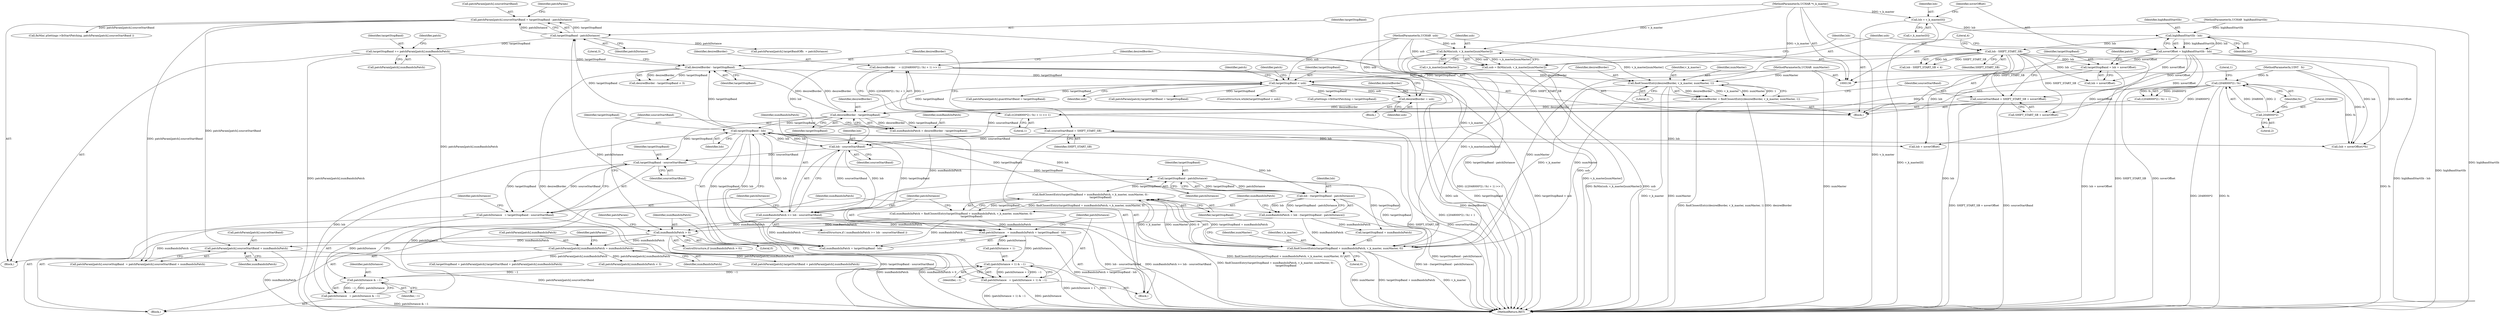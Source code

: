 digraph "0_Android_8e3be529372892e20ccf196809bc73276c822189_0@pointer" {
"1000339" [label="(Call,patchParam[patch].sourceStartBand + numBandsInPatch)"];
"1000310" [label="(Call,patchParam[patch].sourceStartBand = targetStopBand - patchDistance)"];
"1000316" [label="(Call,targetStopBand - patchDistance)"];
"1000295" [label="(Call,targetStopBand - lsb)"];
"1000282" [label="(Call,findClosestEntry(targetStopBand + numBandsInPatch, v_k_master, numMaster, 0) -\n                        targetStopBand)"];
"1000283" [label="(Call,findClosestEntry(targetStopBand + numBandsInPatch, v_k_master, numMaster, 0))"];
"1000277" [label="(Call,targetStopBand - patchDistance)"];
"1000265" [label="(Call,targetStopBand - sourceStartBand)"];
"1000253" [label="(Call,desiredBorder - targetStopBand)"];
"1000360" [label="(Call,desiredBorder - targetStopBand)"];
"1000346" [label="(Call,targetStopBand += patchParam[patch].numBandsInPatch)"];
"1000326" [label="(Call,patchParam[patch].numBandsInPatch = numBandsInPatch)"];
"1000306" [label="(Call,numBandsInPatch > 0)"];
"1000257" [label="(Call,numBandsInPatch >= lsb - sourceStartBand)"];
"1000251" [label="(Call,numBandsInPatch = desiredBorder - targetStopBand)"];
"1000259" [label="(Call,lsb - sourceStartBand)"];
"1000187" [label="(Call,lsb - SHIFT_START_SB)"];
"1000173" [label="(Call,highBandStartSb - lsb)"];
"1000138" [label="(MethodParameterIn,UCHAR  highBandStartSb)"];
"1000165" [label="(Call,lsb = v_k_master[0])"];
"1000139" [label="(MethodParameterIn,UCHAR *v_k_master)"];
"1000355" [label="(Call,sourceStartBand = SHIFT_START_SB)"];
"1000212" [label="(Call,sourceStartBand = SHIFT_START_SB + xoverOffset)"];
"1000171" [label="(Call,xoverOffset = highBandStartSb - lsb)"];
"1000280" [label="(Call,numBandsInPatch = findClosestEntry(targetStopBand + numBandsInPatch, v_k_master, numMaster, 0) -\n                        targetStopBand)"];
"1000205" [label="(Call,desiredBorder = findClosestEntry(desiredBorder, v_k_master, numMaster, 1))"];
"1000207" [label="(Call,findClosestEntry(desiredBorder, v_k_master, numMaster, 1))"];
"1000194" [label="(Call,desiredBorder    = (((2048000*2) / fs) + 1) >> 1)"];
"1000196" [label="(Call,(((2048000*2) / fs) + 1) >> 1)"];
"1000198" [label="(Call,(2048000*2) / fs)"];
"1000199" [label="(Call,2048000*2)"];
"1000144" [label="(MethodParameterIn,UINT   fs)"];
"1000180" [label="(Call,fixMin(usb, v_k_master[numMaster]))"];
"1000143" [label="(MethodParameterIn,UCHAR  usb)"];
"1000140" [label="(MethodParameterIn,UCHAR  numMaster)"];
"1000365" [label="(Call,desiredBorder = usb)"];
"1000226" [label="(Call,targetStopBand < usb)"];
"1000217" [label="(Call,targetStopBand = lsb + xoverOffset)"];
"1000178" [label="(Call,usb = fixMin(usb, v_k_master[numMaster]))"];
"1000268" [label="(Call,patchDistance   = patchDistance & ~1)"];
"1000270" [label="(Call,patchDistance & ~1)"];
"1000263" [label="(Call,patchDistance   = targetStopBand - sourceStartBand)"];
"1000300" [label="(Call,(patchDistance + 1) & ~1)"];
"1000291" [label="(Call,patchDistance   = numBandsInPatch + targetStopBand - lsb)"];
"1000273" [label="(Call,numBandsInPatch = lsb - (targetStopBand - patchDistance))"];
"1000275" [label="(Call,lsb - (targetStopBand - patchDistance))"];
"1000298" [label="(Call,patchDistance   = (patchDistance + 1) & ~1)"];
"1000265" [label="(Call,targetStopBand - sourceStartBand)"];
"1000171" [label="(Call,xoverOffset = highBandStartSb - lsb)"];
"1000267" [label="(Identifier,sourceStartBand)"];
"1000252" [label="(Identifier,numBandsInPatch)"];
"1000167" [label="(Call,v_k_master[0])"];
"1000269" [label="(Identifier,patchDistance)"];
"1000309" [label="(Block,)"];
"1000226" [label="(Call,targetStopBand < usb)"];
"1000375" [label="(Call,patchParam[patch].numBandsInPatch < 3)"];
"1000290" [label="(Identifier,targetStopBand)"];
"1000360" [label="(Call,desiredBorder - targetStopBand)"];
"1000299" [label="(Identifier,patchDistance)"];
"1000340" [label="(Call,patchParam[patch].sourceStartBand)"];
"1000251" [label="(Call,numBandsInPatch = desiredBorder - targetStopBand)"];
"1000311" [label="(Call,patchParam[patch].sourceStartBand)"];
"1000166" [label="(Identifier,lsb)"];
"1000270" [label="(Call,patchDistance & ~1)"];
"1000292" [label="(Identifier,patchDistance)"];
"1000181" [label="(Identifier,usb)"];
"1000362" [label="(Identifier,targetStopBand)"];
"1000260" [label="(Identifier,lsb)"];
"1000144" [label="(MethodParameterIn,UINT   fs)"];
"1000347" [label="(Identifier,targetStopBand)"];
"1000438" [label="(Call,fixMin( pSettings->lbStartPatching, patchParam[patch].sourceStartBand ))"];
"1000293" [label="(Call,numBandsInPatch + targetStopBand - lsb)"];
"1000218" [label="(Identifier,targetStopBand)"];
"1000194" [label="(Call,desiredBorder    = (((2048000*2) / fs) + 1) >> 1)"];
"1000189" [label="(Identifier,SHIFT_START_SB)"];
"1000138" [label="(MethodParameterIn,UCHAR  highBandStartSb)"];
"1000300" [label="(Call,(patchDistance + 1) & ~1)"];
"1000288" [label="(Identifier,numMaster)"];
"1000227" [label="(Identifier,targetStopBand)"];
"1000305" [label="(ControlStructure,if (numBandsInPatch > 0))"];
"1000187" [label="(Call,lsb - SHIFT_START_SB)"];
"1000180" [label="(Call,fixMin(usb, v_k_master[numMaster]))"];
"1000307" [label="(Identifier,numBandsInPatch)"];
"1000202" [label="(Identifier,fs)"];
"1000200" [label="(Literal,2048000)"];
"1000359" [label="(Call,desiredBorder - targetStopBand < 3)"];
"1000237" [label="(Call,patchParam[patch].guardStartBand = targetStopBand)"];
"1000211" [label="(Literal,1)"];
"1000279" [label="(Identifier,patchDistance)"];
"1000310" [label="(Call,patchParam[patch].sourceStartBand = targetStopBand - patchDistance)"];
"1000287" [label="(Identifier,v_k_master)"];
"1000255" [label="(Identifier,targetStopBand)"];
"1000201" [label="(Literal,2)"];
"1000327" [label="(Call,patchParam[patch].numBandsInPatch)"];
"1000264" [label="(Identifier,patchDistance)"];
"1000336" [label="(Identifier,patchParam)"];
"1000182" [label="(Call,v_k_master[numMaster])"];
"1000295" [label="(Call,targetStopBand - lsb)"];
"1000217" [label="(Call,targetStopBand = lsb + xoverOffset)"];
"1000244" [label="(Call,patchParam[patch].targetStartBand = targetStopBand)"];
"1000206" [label="(Identifier,desiredBorder)"];
"1000213" [label="(Identifier,sourceStartBand)"];
"1000308" [label="(Literal,0)"];
"1000229" [label="(Block,)"];
"1000332" [label="(Identifier,numBandsInPatch)"];
"1000209" [label="(Identifier,v_k_master)"];
"1000272" [label="(Identifier,~1)"];
"1000313" [label="(Identifier,patchParam)"];
"1000291" [label="(Call,patchDistance   = numBandsInPatch + targetStopBand - lsb)"];
"1000316" [label="(Call,targetStopBand - patchDistance)"];
"1000145" [label="(Block,)"];
"1000178" [label="(Call,usb = fixMin(usb, v_k_master[numMaster]))"];
"1000369" [label="(Identifier,patch)"];
"1000348" [label="(Call,patchParam[patch].numBandsInPatch)"];
"1000283" [label="(Call,findClosestEntry(targetStopBand + numBandsInPatch, v_k_master, numMaster, 0))"];
"1000175" [label="(Identifier,lsb)"];
"1000322" [label="(Identifier,patchParam)"];
"1000346" [label="(Call,targetStopBand += patchParam[patch].numBandsInPatch)"];
"1000225" [label="(ControlStructure,while(targetStopBand < usb))"];
"1000263" [label="(Call,patchDistance   = targetStopBand - sourceStartBand)"];
"1000498" [label="(Call,(lsb + xoverOffset)*fs)"];
"1000199" [label="(Call,2048000*2)"];
"1000366" [label="(Identifier,desiredBorder)"];
"1000143" [label="(MethodParameterIn,UCHAR  usb)"];
"1000318" [label="(Identifier,patchDistance)"];
"1000261" [label="(Identifier,sourceStartBand)"];
"1000174" [label="(Identifier,highBandStartSb)"];
"1000254" [label="(Identifier,desiredBorder)"];
"1000271" [label="(Identifier,patchDistance)"];
"1000284" [label="(Call,targetStopBand + numBandsInPatch)"];
"1000232" [label="(Identifier,patch)"];
"1000355" [label="(Call,sourceStartBand = SHIFT_START_SB)"];
"1000210" [label="(Identifier,numMaster)"];
"1000179" [label="(Identifier,usb)"];
"1000195" [label="(Identifier,desiredBorder)"];
"1000203" [label="(Literal,1)"];
"1000273" [label="(Call,numBandsInPatch = lsb - (targetStopBand - patchDistance))"];
"1000257" [label="(Call,numBandsInPatch >= lsb - sourceStartBand)"];
"1000367" [label="(Identifier,usb)"];
"1000339" [label="(Call,patchParam[patch].sourceStartBand + numBandsInPatch)"];
"1000333" [label="(Call,patchParam[patch].sourceStopBand  = patchParam[patch].sourceStartBand + numBandsInPatch)"];
"1000205" [label="(Call,desiredBorder = findClosestEntry(desiredBorder, v_k_master, numMaster, 1))"];
"1000173" [label="(Call,highBandStartSb - lsb)"];
"1000276" [label="(Identifier,lsb)"];
"1000317" [label="(Identifier,targetStopBand)"];
"1000319" [label="(Call,patchParam[patch].targetBandOffs  = patchDistance)"];
"1000268" [label="(Call,patchDistance   = patchDistance & ~1)"];
"1000223" [label="(Identifier,patch)"];
"1000186" [label="(Call,lsb - SHIFT_START_SB < 4)"];
"1000580" [label="(MethodReturn,RET)"];
"1000274" [label="(Identifier,numBandsInPatch)"];
"1000139" [label="(MethodParameterIn,UCHAR *v_k_master)"];
"1000297" [label="(Identifier,lsb)"];
"1000190" [label="(Literal,4)"];
"1000266" [label="(Identifier,targetStopBand)"];
"1000212" [label="(Call,sourceStartBand = SHIFT_START_SB + xoverOffset)"];
"1000196" [label="(Call,(((2048000*2) / fs) + 1) >> 1)"];
"1000298" [label="(Call,patchDistance   = (patchDistance + 1) & ~1)"];
"1000499" [label="(Call,lsb + xoverOffset)"];
"1000259" [label="(Call,lsb - sourceStartBand)"];
"1000277" [label="(Call,targetStopBand - patchDistance)"];
"1000304" [label="(Identifier,~1)"];
"1000281" [label="(Identifier,numBandsInPatch)"];
"1000253" [label="(Call,desiredBorder - targetStopBand)"];
"1000280" [label="(Call,numBandsInPatch = findClosestEntry(targetStopBand + numBandsInPatch, v_k_master, numMaster, 0) -\n                        targetStopBand)"];
"1000345" [label="(Identifier,numBandsInPatch)"];
"1000140" [label="(MethodParameterIn,UCHAR  numMaster)"];
"1000306" [label="(Call,numBandsInPatch > 0)"];
"1000354" [label="(Identifier,patch)"];
"1000198" [label="(Call,(2048000*2) / fs)"];
"1000289" [label="(Literal,0)"];
"1000219" [label="(Call,lsb + xoverOffset)"];
"1000262" [label="(Block,)"];
"1000364" [label="(Block,)"];
"1000165" [label="(Call,lsb = v_k_master[0])"];
"1000172" [label="(Identifier,xoverOffset)"];
"1000204" [label="(Literal,1)"];
"1000412" [label="(Call,pSettings->lbStartPatching = targetStopBand)"];
"1000278" [label="(Identifier,targetStopBand)"];
"1000363" [label="(Literal,3)"];
"1000228" [label="(Identifier,usb)"];
"1000357" [label="(Identifier,SHIFT_START_SB)"];
"1000387" [label="(Call,patchParam[patch].targetStartBand + patchParam[patch].numBandsInPatch)"];
"1000197" [label="(Call,((2048000*2) / fs) + 1)"];
"1000356" [label="(Identifier,sourceStartBand)"];
"1000188" [label="(Identifier,lsb)"];
"1000365" [label="(Call,desiredBorder = usb)"];
"1000258" [label="(Identifier,numBandsInPatch)"];
"1000282" [label="(Call,findClosestEntry(targetStopBand + numBandsInPatch, v_k_master, numMaster, 0) -\n                        targetStopBand)"];
"1000275" [label="(Call,lsb - (targetStopBand - patchDistance))"];
"1000208" [label="(Identifier,desiredBorder)"];
"1000296" [label="(Identifier,targetStopBand)"];
"1000256" [label="(ControlStructure,if ( numBandsInPatch >= lsb - sourceStartBand ))"];
"1000214" [label="(Call,SHIFT_START_SB + xoverOffset)"];
"1000301" [label="(Call,patchDistance + 1)"];
"1000385" [label="(Call,targetStopBand = patchParam[patch].targetStartBand + patchParam[patch].numBandsInPatch)"];
"1000361" [label="(Identifier,desiredBorder)"];
"1000326" [label="(Call,patchParam[patch].numBandsInPatch = numBandsInPatch)"];
"1000207" [label="(Call,findClosestEntry(desiredBorder, v_k_master, numMaster, 1))"];
"1000339" -> "1000333"  [label="AST: "];
"1000339" -> "1000345"  [label="CFG: "];
"1000340" -> "1000339"  [label="AST: "];
"1000345" -> "1000339"  [label="AST: "];
"1000333" -> "1000339"  [label="CFG: "];
"1000339" -> "1000580"  [label="DDG: patchParam[patch].sourceStartBand"];
"1000339" -> "1000580"  [label="DDG: numBandsInPatch"];
"1000310" -> "1000339"  [label="DDG: patchParam[patch].sourceStartBand"];
"1000306" -> "1000339"  [label="DDG: numBandsInPatch"];
"1000310" -> "1000309"  [label="AST: "];
"1000310" -> "1000316"  [label="CFG: "];
"1000311" -> "1000310"  [label="AST: "];
"1000316" -> "1000310"  [label="AST: "];
"1000322" -> "1000310"  [label="CFG: "];
"1000310" -> "1000580"  [label="DDG: targetStopBand - patchDistance"];
"1000316" -> "1000310"  [label="DDG: targetStopBand"];
"1000316" -> "1000310"  [label="DDG: patchDistance"];
"1000310" -> "1000333"  [label="DDG: patchParam[patch].sourceStartBand"];
"1000310" -> "1000438"  [label="DDG: patchParam[patch].sourceStartBand"];
"1000316" -> "1000318"  [label="CFG: "];
"1000317" -> "1000316"  [label="AST: "];
"1000318" -> "1000316"  [label="AST: "];
"1000295" -> "1000316"  [label="DDG: targetStopBand"];
"1000298" -> "1000316"  [label="DDG: patchDistance"];
"1000316" -> "1000319"  [label="DDG: patchDistance"];
"1000316" -> "1000346"  [label="DDG: targetStopBand"];
"1000295" -> "1000293"  [label="AST: "];
"1000295" -> "1000297"  [label="CFG: "];
"1000296" -> "1000295"  [label="AST: "];
"1000297" -> "1000295"  [label="AST: "];
"1000293" -> "1000295"  [label="CFG: "];
"1000295" -> "1000580"  [label="DDG: lsb"];
"1000295" -> "1000259"  [label="DDG: lsb"];
"1000295" -> "1000291"  [label="DDG: targetStopBand"];
"1000295" -> "1000291"  [label="DDG: lsb"];
"1000295" -> "1000293"  [label="DDG: targetStopBand"];
"1000295" -> "1000293"  [label="DDG: lsb"];
"1000282" -> "1000295"  [label="DDG: targetStopBand"];
"1000253" -> "1000295"  [label="DDG: targetStopBand"];
"1000259" -> "1000295"  [label="DDG: lsb"];
"1000275" -> "1000295"  [label="DDG: lsb"];
"1000295" -> "1000360"  [label="DDG: targetStopBand"];
"1000295" -> "1000498"  [label="DDG: lsb"];
"1000295" -> "1000499"  [label="DDG: lsb"];
"1000282" -> "1000280"  [label="AST: "];
"1000282" -> "1000290"  [label="CFG: "];
"1000283" -> "1000282"  [label="AST: "];
"1000290" -> "1000282"  [label="AST: "];
"1000280" -> "1000282"  [label="CFG: "];
"1000282" -> "1000580"  [label="DDG: findClosestEntry(targetStopBand + numBandsInPatch, v_k_master, numMaster, 0)"];
"1000282" -> "1000280"  [label="DDG: findClosestEntry(targetStopBand + numBandsInPatch, v_k_master, numMaster, 0)"];
"1000282" -> "1000280"  [label="DDG: targetStopBand"];
"1000283" -> "1000282"  [label="DDG: targetStopBand + numBandsInPatch"];
"1000283" -> "1000282"  [label="DDG: v_k_master"];
"1000283" -> "1000282"  [label="DDG: numMaster"];
"1000283" -> "1000282"  [label="DDG: 0"];
"1000277" -> "1000282"  [label="DDG: targetStopBand"];
"1000283" -> "1000289"  [label="CFG: "];
"1000284" -> "1000283"  [label="AST: "];
"1000287" -> "1000283"  [label="AST: "];
"1000288" -> "1000283"  [label="AST: "];
"1000289" -> "1000283"  [label="AST: "];
"1000290" -> "1000283"  [label="CFG: "];
"1000283" -> "1000580"  [label="DDG: targetStopBand + numBandsInPatch"];
"1000283" -> "1000580"  [label="DDG: v_k_master"];
"1000283" -> "1000580"  [label="DDG: numMaster"];
"1000277" -> "1000283"  [label="DDG: targetStopBand"];
"1000273" -> "1000283"  [label="DDG: numBandsInPatch"];
"1000180" -> "1000283"  [label="DDG: v_k_master[numMaster]"];
"1000207" -> "1000283"  [label="DDG: v_k_master"];
"1000207" -> "1000283"  [label="DDG: numMaster"];
"1000139" -> "1000283"  [label="DDG: v_k_master"];
"1000140" -> "1000283"  [label="DDG: numMaster"];
"1000277" -> "1000275"  [label="AST: "];
"1000277" -> "1000279"  [label="CFG: "];
"1000278" -> "1000277"  [label="AST: "];
"1000279" -> "1000277"  [label="AST: "];
"1000275" -> "1000277"  [label="CFG: "];
"1000277" -> "1000275"  [label="DDG: targetStopBand"];
"1000277" -> "1000275"  [label="DDG: patchDistance"];
"1000265" -> "1000277"  [label="DDG: targetStopBand"];
"1000268" -> "1000277"  [label="DDG: patchDistance"];
"1000277" -> "1000284"  [label="DDG: targetStopBand"];
"1000265" -> "1000263"  [label="AST: "];
"1000265" -> "1000267"  [label="CFG: "];
"1000266" -> "1000265"  [label="AST: "];
"1000267" -> "1000265"  [label="AST: "];
"1000263" -> "1000265"  [label="CFG: "];
"1000265" -> "1000263"  [label="DDG: targetStopBand"];
"1000265" -> "1000263"  [label="DDG: sourceStartBand"];
"1000253" -> "1000265"  [label="DDG: targetStopBand"];
"1000259" -> "1000265"  [label="DDG: sourceStartBand"];
"1000253" -> "1000251"  [label="AST: "];
"1000253" -> "1000255"  [label="CFG: "];
"1000254" -> "1000253"  [label="AST: "];
"1000255" -> "1000253"  [label="AST: "];
"1000251" -> "1000253"  [label="CFG: "];
"1000253" -> "1000251"  [label="DDG: desiredBorder"];
"1000253" -> "1000251"  [label="DDG: targetStopBand"];
"1000360" -> "1000253"  [label="DDG: desiredBorder"];
"1000205" -> "1000253"  [label="DDG: desiredBorder"];
"1000365" -> "1000253"  [label="DDG: desiredBorder"];
"1000226" -> "1000253"  [label="DDG: targetStopBand"];
"1000253" -> "1000360"  [label="DDG: desiredBorder"];
"1000360" -> "1000359"  [label="AST: "];
"1000360" -> "1000362"  [label="CFG: "];
"1000361" -> "1000360"  [label="AST: "];
"1000362" -> "1000360"  [label="AST: "];
"1000363" -> "1000360"  [label="CFG: "];
"1000360" -> "1000580"  [label="DDG: desiredBorder"];
"1000360" -> "1000226"  [label="DDG: targetStopBand"];
"1000360" -> "1000359"  [label="DDG: desiredBorder"];
"1000360" -> "1000359"  [label="DDG: targetStopBand"];
"1000346" -> "1000360"  [label="DDG: targetStopBand"];
"1000346" -> "1000309"  [label="AST: "];
"1000346" -> "1000348"  [label="CFG: "];
"1000347" -> "1000346"  [label="AST: "];
"1000348" -> "1000346"  [label="AST: "];
"1000354" -> "1000346"  [label="CFG: "];
"1000346" -> "1000580"  [label="DDG: patchParam[patch].numBandsInPatch"];
"1000326" -> "1000346"  [label="DDG: patchParam[patch].numBandsInPatch"];
"1000326" -> "1000309"  [label="AST: "];
"1000326" -> "1000332"  [label="CFG: "];
"1000327" -> "1000326"  [label="AST: "];
"1000332" -> "1000326"  [label="AST: "];
"1000336" -> "1000326"  [label="CFG: "];
"1000306" -> "1000326"  [label="DDG: numBandsInPatch"];
"1000326" -> "1000375"  [label="DDG: patchParam[patch].numBandsInPatch"];
"1000326" -> "1000385"  [label="DDG: patchParam[patch].numBandsInPatch"];
"1000326" -> "1000387"  [label="DDG: patchParam[patch].numBandsInPatch"];
"1000306" -> "1000305"  [label="AST: "];
"1000306" -> "1000308"  [label="CFG: "];
"1000307" -> "1000306"  [label="AST: "];
"1000308" -> "1000306"  [label="AST: "];
"1000313" -> "1000306"  [label="CFG: "];
"1000356" -> "1000306"  [label="CFG: "];
"1000306" -> "1000580"  [label="DDG: numBandsInPatch"];
"1000306" -> "1000580"  [label="DDG: numBandsInPatch > 0"];
"1000257" -> "1000306"  [label="DDG: numBandsInPatch"];
"1000280" -> "1000306"  [label="DDG: numBandsInPatch"];
"1000306" -> "1000333"  [label="DDG: numBandsInPatch"];
"1000257" -> "1000256"  [label="AST: "];
"1000257" -> "1000259"  [label="CFG: "];
"1000258" -> "1000257"  [label="AST: "];
"1000259" -> "1000257"  [label="AST: "];
"1000264" -> "1000257"  [label="CFG: "];
"1000292" -> "1000257"  [label="CFG: "];
"1000257" -> "1000580"  [label="DDG: lsb - sourceStartBand"];
"1000257" -> "1000580"  [label="DDG: numBandsInPatch >= lsb - sourceStartBand"];
"1000251" -> "1000257"  [label="DDG: numBandsInPatch"];
"1000259" -> "1000257"  [label="DDG: lsb"];
"1000259" -> "1000257"  [label="DDG: sourceStartBand"];
"1000257" -> "1000291"  [label="DDG: numBandsInPatch"];
"1000257" -> "1000293"  [label="DDG: numBandsInPatch"];
"1000251" -> "1000229"  [label="AST: "];
"1000252" -> "1000251"  [label="AST: "];
"1000258" -> "1000251"  [label="CFG: "];
"1000259" -> "1000261"  [label="CFG: "];
"1000260" -> "1000259"  [label="AST: "];
"1000261" -> "1000259"  [label="AST: "];
"1000187" -> "1000259"  [label="DDG: lsb"];
"1000355" -> "1000259"  [label="DDG: sourceStartBand"];
"1000212" -> "1000259"  [label="DDG: sourceStartBand"];
"1000259" -> "1000275"  [label="DDG: lsb"];
"1000187" -> "1000186"  [label="AST: "];
"1000187" -> "1000189"  [label="CFG: "];
"1000188" -> "1000187"  [label="AST: "];
"1000189" -> "1000187"  [label="AST: "];
"1000190" -> "1000187"  [label="CFG: "];
"1000187" -> "1000580"  [label="DDG: lsb"];
"1000187" -> "1000580"  [label="DDG: SHIFT_START_SB"];
"1000187" -> "1000186"  [label="DDG: lsb"];
"1000187" -> "1000186"  [label="DDG: SHIFT_START_SB"];
"1000173" -> "1000187"  [label="DDG: lsb"];
"1000187" -> "1000212"  [label="DDG: SHIFT_START_SB"];
"1000187" -> "1000214"  [label="DDG: SHIFT_START_SB"];
"1000187" -> "1000217"  [label="DDG: lsb"];
"1000187" -> "1000219"  [label="DDG: lsb"];
"1000187" -> "1000355"  [label="DDG: SHIFT_START_SB"];
"1000187" -> "1000498"  [label="DDG: lsb"];
"1000187" -> "1000499"  [label="DDG: lsb"];
"1000173" -> "1000171"  [label="AST: "];
"1000173" -> "1000175"  [label="CFG: "];
"1000174" -> "1000173"  [label="AST: "];
"1000175" -> "1000173"  [label="AST: "];
"1000171" -> "1000173"  [label="CFG: "];
"1000173" -> "1000580"  [label="DDG: highBandStartSb"];
"1000173" -> "1000171"  [label="DDG: highBandStartSb"];
"1000173" -> "1000171"  [label="DDG: lsb"];
"1000138" -> "1000173"  [label="DDG: highBandStartSb"];
"1000165" -> "1000173"  [label="DDG: lsb"];
"1000138" -> "1000136"  [label="AST: "];
"1000138" -> "1000580"  [label="DDG: highBandStartSb"];
"1000165" -> "1000145"  [label="AST: "];
"1000165" -> "1000167"  [label="CFG: "];
"1000166" -> "1000165"  [label="AST: "];
"1000167" -> "1000165"  [label="AST: "];
"1000172" -> "1000165"  [label="CFG: "];
"1000165" -> "1000580"  [label="DDG: v_k_master[0]"];
"1000139" -> "1000165"  [label="DDG: v_k_master"];
"1000139" -> "1000136"  [label="AST: "];
"1000139" -> "1000580"  [label="DDG: v_k_master"];
"1000139" -> "1000180"  [label="DDG: v_k_master"];
"1000139" -> "1000207"  [label="DDG: v_k_master"];
"1000355" -> "1000229"  [label="AST: "];
"1000355" -> "1000357"  [label="CFG: "];
"1000356" -> "1000355"  [label="AST: "];
"1000357" -> "1000355"  [label="AST: "];
"1000361" -> "1000355"  [label="CFG: "];
"1000355" -> "1000580"  [label="DDG: sourceStartBand"];
"1000355" -> "1000580"  [label="DDG: SHIFT_START_SB"];
"1000212" -> "1000145"  [label="AST: "];
"1000212" -> "1000214"  [label="CFG: "];
"1000213" -> "1000212"  [label="AST: "];
"1000214" -> "1000212"  [label="AST: "];
"1000218" -> "1000212"  [label="CFG: "];
"1000212" -> "1000580"  [label="DDG: SHIFT_START_SB + xoverOffset"];
"1000212" -> "1000580"  [label="DDG: sourceStartBand"];
"1000171" -> "1000212"  [label="DDG: xoverOffset"];
"1000171" -> "1000145"  [label="AST: "];
"1000172" -> "1000171"  [label="AST: "];
"1000179" -> "1000171"  [label="CFG: "];
"1000171" -> "1000580"  [label="DDG: xoverOffset"];
"1000171" -> "1000580"  [label="DDG: highBandStartSb - lsb"];
"1000171" -> "1000214"  [label="DDG: xoverOffset"];
"1000171" -> "1000217"  [label="DDG: xoverOffset"];
"1000171" -> "1000219"  [label="DDG: xoverOffset"];
"1000171" -> "1000498"  [label="DDG: xoverOffset"];
"1000171" -> "1000499"  [label="DDG: xoverOffset"];
"1000280" -> "1000262"  [label="AST: "];
"1000281" -> "1000280"  [label="AST: "];
"1000292" -> "1000280"  [label="CFG: "];
"1000280" -> "1000580"  [label="DDG: findClosestEntry(targetStopBand + numBandsInPatch, v_k_master, numMaster, 0) -\n                        targetStopBand"];
"1000280" -> "1000291"  [label="DDG: numBandsInPatch"];
"1000280" -> "1000293"  [label="DDG: numBandsInPatch"];
"1000205" -> "1000145"  [label="AST: "];
"1000205" -> "1000207"  [label="CFG: "];
"1000206" -> "1000205"  [label="AST: "];
"1000207" -> "1000205"  [label="AST: "];
"1000213" -> "1000205"  [label="CFG: "];
"1000205" -> "1000580"  [label="DDG: desiredBorder"];
"1000205" -> "1000580"  [label="DDG: findClosestEntry(desiredBorder, v_k_master, numMaster, 1)"];
"1000207" -> "1000205"  [label="DDG: desiredBorder"];
"1000207" -> "1000205"  [label="DDG: v_k_master"];
"1000207" -> "1000205"  [label="DDG: numMaster"];
"1000207" -> "1000205"  [label="DDG: 1"];
"1000207" -> "1000211"  [label="CFG: "];
"1000208" -> "1000207"  [label="AST: "];
"1000209" -> "1000207"  [label="AST: "];
"1000210" -> "1000207"  [label="AST: "];
"1000211" -> "1000207"  [label="AST: "];
"1000207" -> "1000580"  [label="DDG: v_k_master"];
"1000207" -> "1000580"  [label="DDG: numMaster"];
"1000194" -> "1000207"  [label="DDG: desiredBorder"];
"1000180" -> "1000207"  [label="DDG: v_k_master[numMaster]"];
"1000140" -> "1000207"  [label="DDG: numMaster"];
"1000194" -> "1000145"  [label="AST: "];
"1000194" -> "1000196"  [label="CFG: "];
"1000195" -> "1000194"  [label="AST: "];
"1000196" -> "1000194"  [label="AST: "];
"1000206" -> "1000194"  [label="CFG: "];
"1000194" -> "1000580"  [label="DDG: (((2048000*2) / fs) + 1) >> 1"];
"1000196" -> "1000194"  [label="DDG: ((2048000*2) / fs) + 1"];
"1000196" -> "1000194"  [label="DDG: 1"];
"1000196" -> "1000204"  [label="CFG: "];
"1000197" -> "1000196"  [label="AST: "];
"1000204" -> "1000196"  [label="AST: "];
"1000196" -> "1000580"  [label="DDG: ((2048000*2) / fs) + 1"];
"1000198" -> "1000196"  [label="DDG: 2048000*2"];
"1000198" -> "1000196"  [label="DDG: fs"];
"1000198" -> "1000197"  [label="AST: "];
"1000198" -> "1000202"  [label="CFG: "];
"1000199" -> "1000198"  [label="AST: "];
"1000202" -> "1000198"  [label="AST: "];
"1000203" -> "1000198"  [label="CFG: "];
"1000198" -> "1000580"  [label="DDG: 2048000*2"];
"1000198" -> "1000580"  [label="DDG: fs"];
"1000198" -> "1000197"  [label="DDG: 2048000*2"];
"1000198" -> "1000197"  [label="DDG: fs"];
"1000199" -> "1000198"  [label="DDG: 2048000"];
"1000199" -> "1000198"  [label="DDG: 2"];
"1000144" -> "1000198"  [label="DDG: fs"];
"1000198" -> "1000498"  [label="DDG: fs"];
"1000199" -> "1000201"  [label="CFG: "];
"1000200" -> "1000199"  [label="AST: "];
"1000201" -> "1000199"  [label="AST: "];
"1000202" -> "1000199"  [label="CFG: "];
"1000144" -> "1000136"  [label="AST: "];
"1000144" -> "1000580"  [label="DDG: fs"];
"1000144" -> "1000498"  [label="DDG: fs"];
"1000180" -> "1000178"  [label="AST: "];
"1000180" -> "1000182"  [label="CFG: "];
"1000181" -> "1000180"  [label="AST: "];
"1000182" -> "1000180"  [label="AST: "];
"1000178" -> "1000180"  [label="CFG: "];
"1000180" -> "1000580"  [label="DDG: v_k_master[numMaster]"];
"1000180" -> "1000178"  [label="DDG: usb"];
"1000180" -> "1000178"  [label="DDG: v_k_master[numMaster]"];
"1000143" -> "1000180"  [label="DDG: usb"];
"1000143" -> "1000136"  [label="AST: "];
"1000143" -> "1000580"  [label="DDG: usb"];
"1000143" -> "1000178"  [label="DDG: usb"];
"1000143" -> "1000226"  [label="DDG: usb"];
"1000143" -> "1000365"  [label="DDG: usb"];
"1000140" -> "1000136"  [label="AST: "];
"1000140" -> "1000580"  [label="DDG: numMaster"];
"1000365" -> "1000364"  [label="AST: "];
"1000365" -> "1000367"  [label="CFG: "];
"1000366" -> "1000365"  [label="AST: "];
"1000367" -> "1000365"  [label="AST: "];
"1000227" -> "1000365"  [label="CFG: "];
"1000365" -> "1000580"  [label="DDG: desiredBorder"];
"1000226" -> "1000365"  [label="DDG: usb"];
"1000226" -> "1000225"  [label="AST: "];
"1000226" -> "1000228"  [label="CFG: "];
"1000227" -> "1000226"  [label="AST: "];
"1000228" -> "1000226"  [label="AST: "];
"1000232" -> "1000226"  [label="CFG: "];
"1000369" -> "1000226"  [label="CFG: "];
"1000226" -> "1000580"  [label="DDG: targetStopBand"];
"1000226" -> "1000580"  [label="DDG: targetStopBand < usb"];
"1000226" -> "1000580"  [label="DDG: usb"];
"1000217" -> "1000226"  [label="DDG: targetStopBand"];
"1000178" -> "1000226"  [label="DDG: usb"];
"1000226" -> "1000237"  [label="DDG: targetStopBand"];
"1000226" -> "1000244"  [label="DDG: targetStopBand"];
"1000226" -> "1000412"  [label="DDG: targetStopBand"];
"1000217" -> "1000145"  [label="AST: "];
"1000217" -> "1000219"  [label="CFG: "];
"1000218" -> "1000217"  [label="AST: "];
"1000219" -> "1000217"  [label="AST: "];
"1000223" -> "1000217"  [label="CFG: "];
"1000217" -> "1000580"  [label="DDG: lsb + xoverOffset"];
"1000178" -> "1000145"  [label="AST: "];
"1000179" -> "1000178"  [label="AST: "];
"1000188" -> "1000178"  [label="CFG: "];
"1000178" -> "1000580"  [label="DDG: usb"];
"1000178" -> "1000580"  [label="DDG: fixMin(usb, v_k_master[numMaster])"];
"1000268" -> "1000262"  [label="AST: "];
"1000268" -> "1000270"  [label="CFG: "];
"1000269" -> "1000268"  [label="AST: "];
"1000270" -> "1000268"  [label="AST: "];
"1000274" -> "1000268"  [label="CFG: "];
"1000268" -> "1000580"  [label="DDG: patchDistance & ~1"];
"1000270" -> "1000268"  [label="DDG: patchDistance"];
"1000270" -> "1000268"  [label="DDG: ~1"];
"1000270" -> "1000272"  [label="CFG: "];
"1000271" -> "1000270"  [label="AST: "];
"1000272" -> "1000270"  [label="AST: "];
"1000263" -> "1000270"  [label="DDG: patchDistance"];
"1000300" -> "1000270"  [label="DDG: ~1"];
"1000270" -> "1000300"  [label="DDG: ~1"];
"1000263" -> "1000262"  [label="AST: "];
"1000264" -> "1000263"  [label="AST: "];
"1000269" -> "1000263"  [label="CFG: "];
"1000263" -> "1000580"  [label="DDG: targetStopBand - sourceStartBand"];
"1000300" -> "1000298"  [label="AST: "];
"1000300" -> "1000304"  [label="CFG: "];
"1000301" -> "1000300"  [label="AST: "];
"1000304" -> "1000300"  [label="AST: "];
"1000298" -> "1000300"  [label="CFG: "];
"1000300" -> "1000580"  [label="DDG: ~1"];
"1000300" -> "1000580"  [label="DDG: patchDistance + 1"];
"1000300" -> "1000298"  [label="DDG: patchDistance + 1"];
"1000300" -> "1000298"  [label="DDG: ~1"];
"1000291" -> "1000300"  [label="DDG: patchDistance"];
"1000291" -> "1000229"  [label="AST: "];
"1000291" -> "1000293"  [label="CFG: "];
"1000292" -> "1000291"  [label="AST: "];
"1000293" -> "1000291"  [label="AST: "];
"1000299" -> "1000291"  [label="CFG: "];
"1000291" -> "1000580"  [label="DDG: numBandsInPatch + targetStopBand - lsb"];
"1000291" -> "1000301"  [label="DDG: patchDistance"];
"1000273" -> "1000262"  [label="AST: "];
"1000273" -> "1000275"  [label="CFG: "];
"1000274" -> "1000273"  [label="AST: "];
"1000275" -> "1000273"  [label="AST: "];
"1000281" -> "1000273"  [label="CFG: "];
"1000273" -> "1000580"  [label="DDG: lsb - (targetStopBand - patchDistance)"];
"1000275" -> "1000273"  [label="DDG: lsb"];
"1000275" -> "1000273"  [label="DDG: targetStopBand - patchDistance"];
"1000273" -> "1000284"  [label="DDG: numBandsInPatch"];
"1000276" -> "1000275"  [label="AST: "];
"1000275" -> "1000580"  [label="DDG: targetStopBand - patchDistance"];
"1000298" -> "1000229"  [label="AST: "];
"1000299" -> "1000298"  [label="AST: "];
"1000307" -> "1000298"  [label="CFG: "];
"1000298" -> "1000580"  [label="DDG: patchDistance"];
"1000298" -> "1000580"  [label="DDG: (patchDistance + 1) & ~1"];
}

